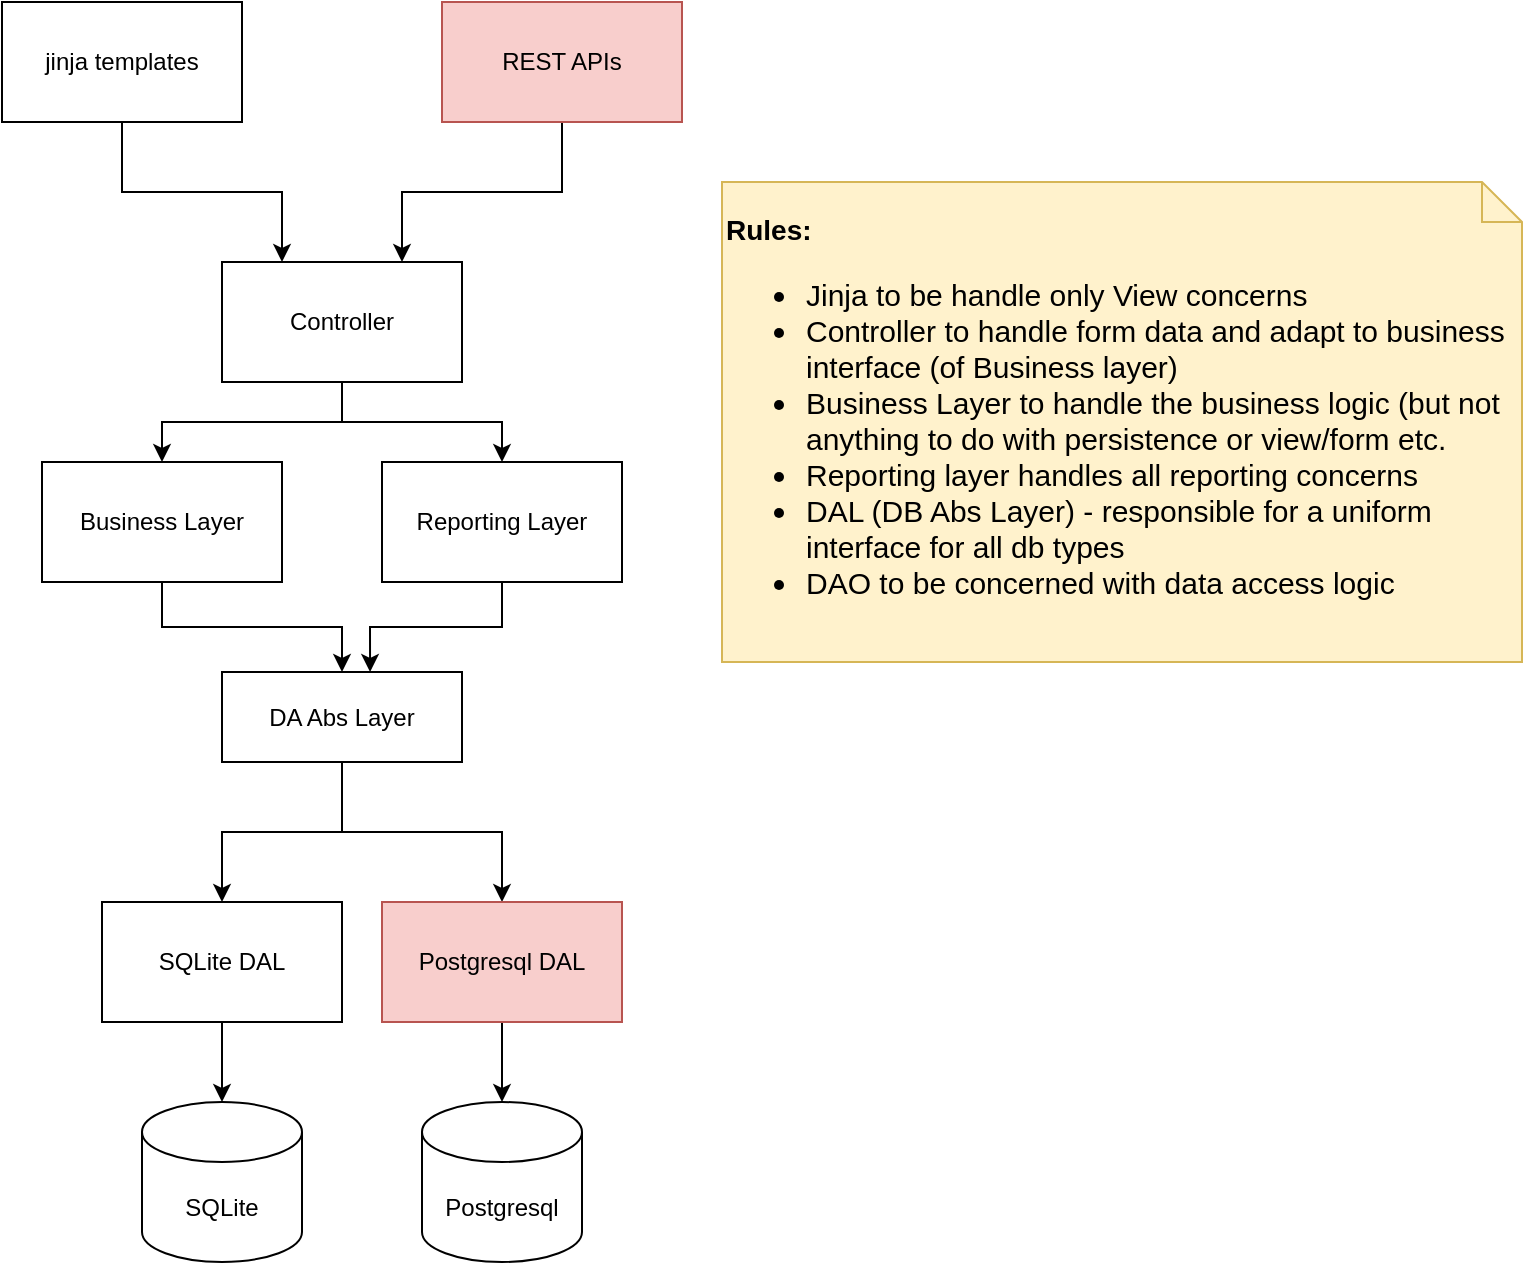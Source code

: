 <mxfile version="14.5.1" type="device"><diagram id="PMrc9wQOvcqqq90PrtPn" name="Page-1"><mxGraphModel dx="946" dy="600" grid="1" gridSize="10" guides="1" tooltips="1" connect="1" arrows="1" fold="1" page="1" pageScale="1" pageWidth="827" pageHeight="1169" math="0" shadow="0"><root><mxCell id="0"/><mxCell id="1" parent="0"/><mxCell id="fJOdgc_8WGs7eE8HCVwf-4" style="edgeStyle=orthogonalEdgeStyle;rounded=0;orthogonalLoop=1;jettySize=auto;html=1;exitX=0.5;exitY=1;exitDx=0;exitDy=0;entryX=0.25;entryY=0;entryDx=0;entryDy=0;" parent="1" source="fJOdgc_8WGs7eE8HCVwf-1" target="fJOdgc_8WGs7eE8HCVwf-2" edge="1"><mxGeometry relative="1" as="geometry"/></mxCell><mxCell id="fJOdgc_8WGs7eE8HCVwf-1" value="jinja templates" style="rounded=0;whiteSpace=wrap;html=1;" parent="1" vertex="1"><mxGeometry x="200" y="190" width="120" height="60" as="geometry"/></mxCell><mxCell id="fJOdgc_8WGs7eE8HCVwf-9" value="" style="edgeStyle=orthogonalEdgeStyle;rounded=0;orthogonalLoop=1;jettySize=auto;html=1;" parent="1" source="fJOdgc_8WGs7eE8HCVwf-2" target="fJOdgc_8WGs7eE8HCVwf-8" edge="1"><mxGeometry relative="1" as="geometry"/></mxCell><mxCell id="9dIcI78NRgl8lW0Ah5WC-3" style="edgeStyle=orthogonalEdgeStyle;rounded=0;orthogonalLoop=1;jettySize=auto;html=1;exitX=0.5;exitY=1;exitDx=0;exitDy=0;entryX=0.5;entryY=0;entryDx=0;entryDy=0;fontColor=#000000;" edge="1" parent="1" source="fJOdgc_8WGs7eE8HCVwf-2" target="9dIcI78NRgl8lW0Ah5WC-1"><mxGeometry relative="1" as="geometry"/></mxCell><mxCell id="fJOdgc_8WGs7eE8HCVwf-2" value="Controller" style="rounded=0;whiteSpace=wrap;html=1;" parent="1" vertex="1"><mxGeometry x="310" y="320" width="120" height="60" as="geometry"/></mxCell><mxCell id="fJOdgc_8WGs7eE8HCVwf-7" style="edgeStyle=orthogonalEdgeStyle;rounded=0;orthogonalLoop=1;jettySize=auto;html=1;exitX=0.5;exitY=1;exitDx=0;exitDy=0;entryX=0.75;entryY=0;entryDx=0;entryDy=0;" parent="1" source="fJOdgc_8WGs7eE8HCVwf-5" target="fJOdgc_8WGs7eE8HCVwf-2" edge="1"><mxGeometry relative="1" as="geometry"/></mxCell><mxCell id="fJOdgc_8WGs7eE8HCVwf-5" value="REST APIs" style="rounded=0;whiteSpace=wrap;html=1;fillColor=#f8cecc;strokeColor=#b85450;" parent="1" vertex="1"><mxGeometry x="420" y="190" width="120" height="60" as="geometry"/></mxCell><mxCell id="fJOdgc_8WGs7eE8HCVwf-12" style="edgeStyle=orthogonalEdgeStyle;rounded=0;orthogonalLoop=1;jettySize=auto;html=1;entryX=0.5;entryY=0;entryDx=0;entryDy=0;" parent="1" source="yWzEYSwVNbzzvmMFm5E3-1" target="fJOdgc_8WGs7eE8HCVwf-13" edge="1"><mxGeometry relative="1" as="geometry"><mxPoint x="430" y="540" as="targetPoint"/></mxGeometry></mxCell><mxCell id="fJOdgc_8WGs7eE8HCVwf-8" value="Business Layer" style="rounded=0;whiteSpace=wrap;html=1;" parent="1" vertex="1"><mxGeometry x="220" y="420" width="120" height="60" as="geometry"/></mxCell><mxCell id="fJOdgc_8WGs7eE8HCVwf-16" value="" style="edgeStyle=orthogonalEdgeStyle;rounded=0;orthogonalLoop=1;jettySize=auto;html=1;" parent="1" source="fJOdgc_8WGs7eE8HCVwf-10" target="fJOdgc_8WGs7eE8HCVwf-14" edge="1"><mxGeometry relative="1" as="geometry"/></mxCell><mxCell id="fJOdgc_8WGs7eE8HCVwf-10" value="SQLite DAL" style="rounded=0;whiteSpace=wrap;html=1;" parent="1" vertex="1"><mxGeometry x="250" y="640" width="120" height="60" as="geometry"/></mxCell><mxCell id="fJOdgc_8WGs7eE8HCVwf-17" value="" style="edgeStyle=orthogonalEdgeStyle;rounded=0;orthogonalLoop=1;jettySize=auto;html=1;" parent="1" source="fJOdgc_8WGs7eE8HCVwf-13" target="fJOdgc_8WGs7eE8HCVwf-15" edge="1"><mxGeometry relative="1" as="geometry"/></mxCell><mxCell id="fJOdgc_8WGs7eE8HCVwf-13" value="Postgresql DAL" style="rounded=0;whiteSpace=wrap;html=1;fillColor=#f8cecc;strokeColor=#b85450;" parent="1" vertex="1"><mxGeometry x="390" y="640" width="120" height="60" as="geometry"/></mxCell><mxCell id="fJOdgc_8WGs7eE8HCVwf-14" value="SQLite" style="shape=cylinder3;whiteSpace=wrap;html=1;boundedLbl=1;backgroundOutline=1;size=15;" parent="1" vertex="1"><mxGeometry x="270" y="740" width="80" height="80" as="geometry"/></mxCell><mxCell id="fJOdgc_8WGs7eE8HCVwf-15" value="Postgresql" style="shape=cylinder3;whiteSpace=wrap;html=1;boundedLbl=1;backgroundOutline=1;size=15;" parent="1" vertex="1"><mxGeometry x="410" y="740" width="80" height="80" as="geometry"/></mxCell><mxCell id="fJOdgc_8WGs7eE8HCVwf-19" value="&lt;div&gt;&lt;b&gt;&lt;font style=&quot;font-size: 14px&quot;&gt;Rules:&lt;/font&gt;&lt;/b&gt;&amp;nbsp;&lt;/div&gt;&lt;div style=&quot;font-size: 15px&quot;&gt;&lt;ul&gt;&lt;li&gt;&lt;span&gt;&lt;font style=&quot;font-size: 15px&quot;&gt;Jinja to be handle only View concerns&lt;/font&gt;&lt;/span&gt;&lt;/li&gt;&lt;li&gt;&lt;span&gt;&lt;font style=&quot;font-size: 15px&quot;&gt;Controller to handle form data and adapt to business interface (of Business layer)&lt;/font&gt;&lt;/span&gt;&lt;/li&gt;&lt;li&gt;&lt;span&gt;&lt;font style=&quot;font-size: 15px&quot;&gt;Business Layer to handle the business logic (but not anything to do with persistence or view/form etc.&lt;/font&gt;&lt;/span&gt;&lt;/li&gt;&lt;li&gt;Reporting layer handles all reporting concerns&lt;/li&gt;&lt;li&gt;DAL (DB Abs Layer) - responsible for a uniform interface for all db types&lt;/li&gt;&lt;li&gt;&lt;span&gt;&lt;font style=&quot;font-size: 15px&quot;&gt;DAO to be concerned with data access logic&lt;/font&gt;&lt;/span&gt;&lt;/li&gt;&lt;/ul&gt;&lt;/div&gt;" style="shape=note;size=20;whiteSpace=wrap;html=1;align=left;fillColor=#fff2cc;strokeColor=#d6b656;" parent="1" vertex="1"><mxGeometry x="560" y="280" width="400" height="240" as="geometry"/></mxCell><mxCell id="yWzEYSwVNbzzvmMFm5E3-5" style="edgeStyle=orthogonalEdgeStyle;rounded=0;orthogonalLoop=1;jettySize=auto;html=1;entryX=0.5;entryY=0;entryDx=0;entryDy=0;fontSize=17;" parent="1" source="yWzEYSwVNbzzvmMFm5E3-1" target="fJOdgc_8WGs7eE8HCVwf-10" edge="1"><mxGeometry relative="1" as="geometry"/></mxCell><mxCell id="yWzEYSwVNbzzvmMFm5E3-1" value="DA Abs Layer" style="rounded=0;whiteSpace=wrap;html=1;fontSize=12;" parent="1" vertex="1"><mxGeometry x="310" y="525" width="120" height="45" as="geometry"/></mxCell><mxCell id="yWzEYSwVNbzzvmMFm5E3-2" style="edgeStyle=orthogonalEdgeStyle;rounded=0;orthogonalLoop=1;jettySize=auto;html=1;entryX=0.5;entryY=0;entryDx=0;entryDy=0;" parent="1" source="fJOdgc_8WGs7eE8HCVwf-8" target="yWzEYSwVNbzzvmMFm5E3-1" edge="1"><mxGeometry relative="1" as="geometry"><mxPoint x="450" y="600" as="targetPoint"/><mxPoint x="370" y="480" as="sourcePoint"/></mxGeometry></mxCell><mxCell id="9dIcI78NRgl8lW0Ah5WC-4" style="edgeStyle=orthogonalEdgeStyle;rounded=0;orthogonalLoop=1;jettySize=auto;html=1;entryX=0.617;entryY=0;entryDx=0;entryDy=0;entryPerimeter=0;fontColor=#000000;" edge="1" parent="1" source="9dIcI78NRgl8lW0Ah5WC-1" target="yWzEYSwVNbzzvmMFm5E3-1"><mxGeometry relative="1" as="geometry"/></mxCell><mxCell id="9dIcI78NRgl8lW0Ah5WC-1" value="Reporting Layer" style="rounded=0;whiteSpace=wrap;html=1;" vertex="1" parent="1"><mxGeometry x="390" y="420" width="120" height="60" as="geometry"/></mxCell></root></mxGraphModel></diagram></mxfile>